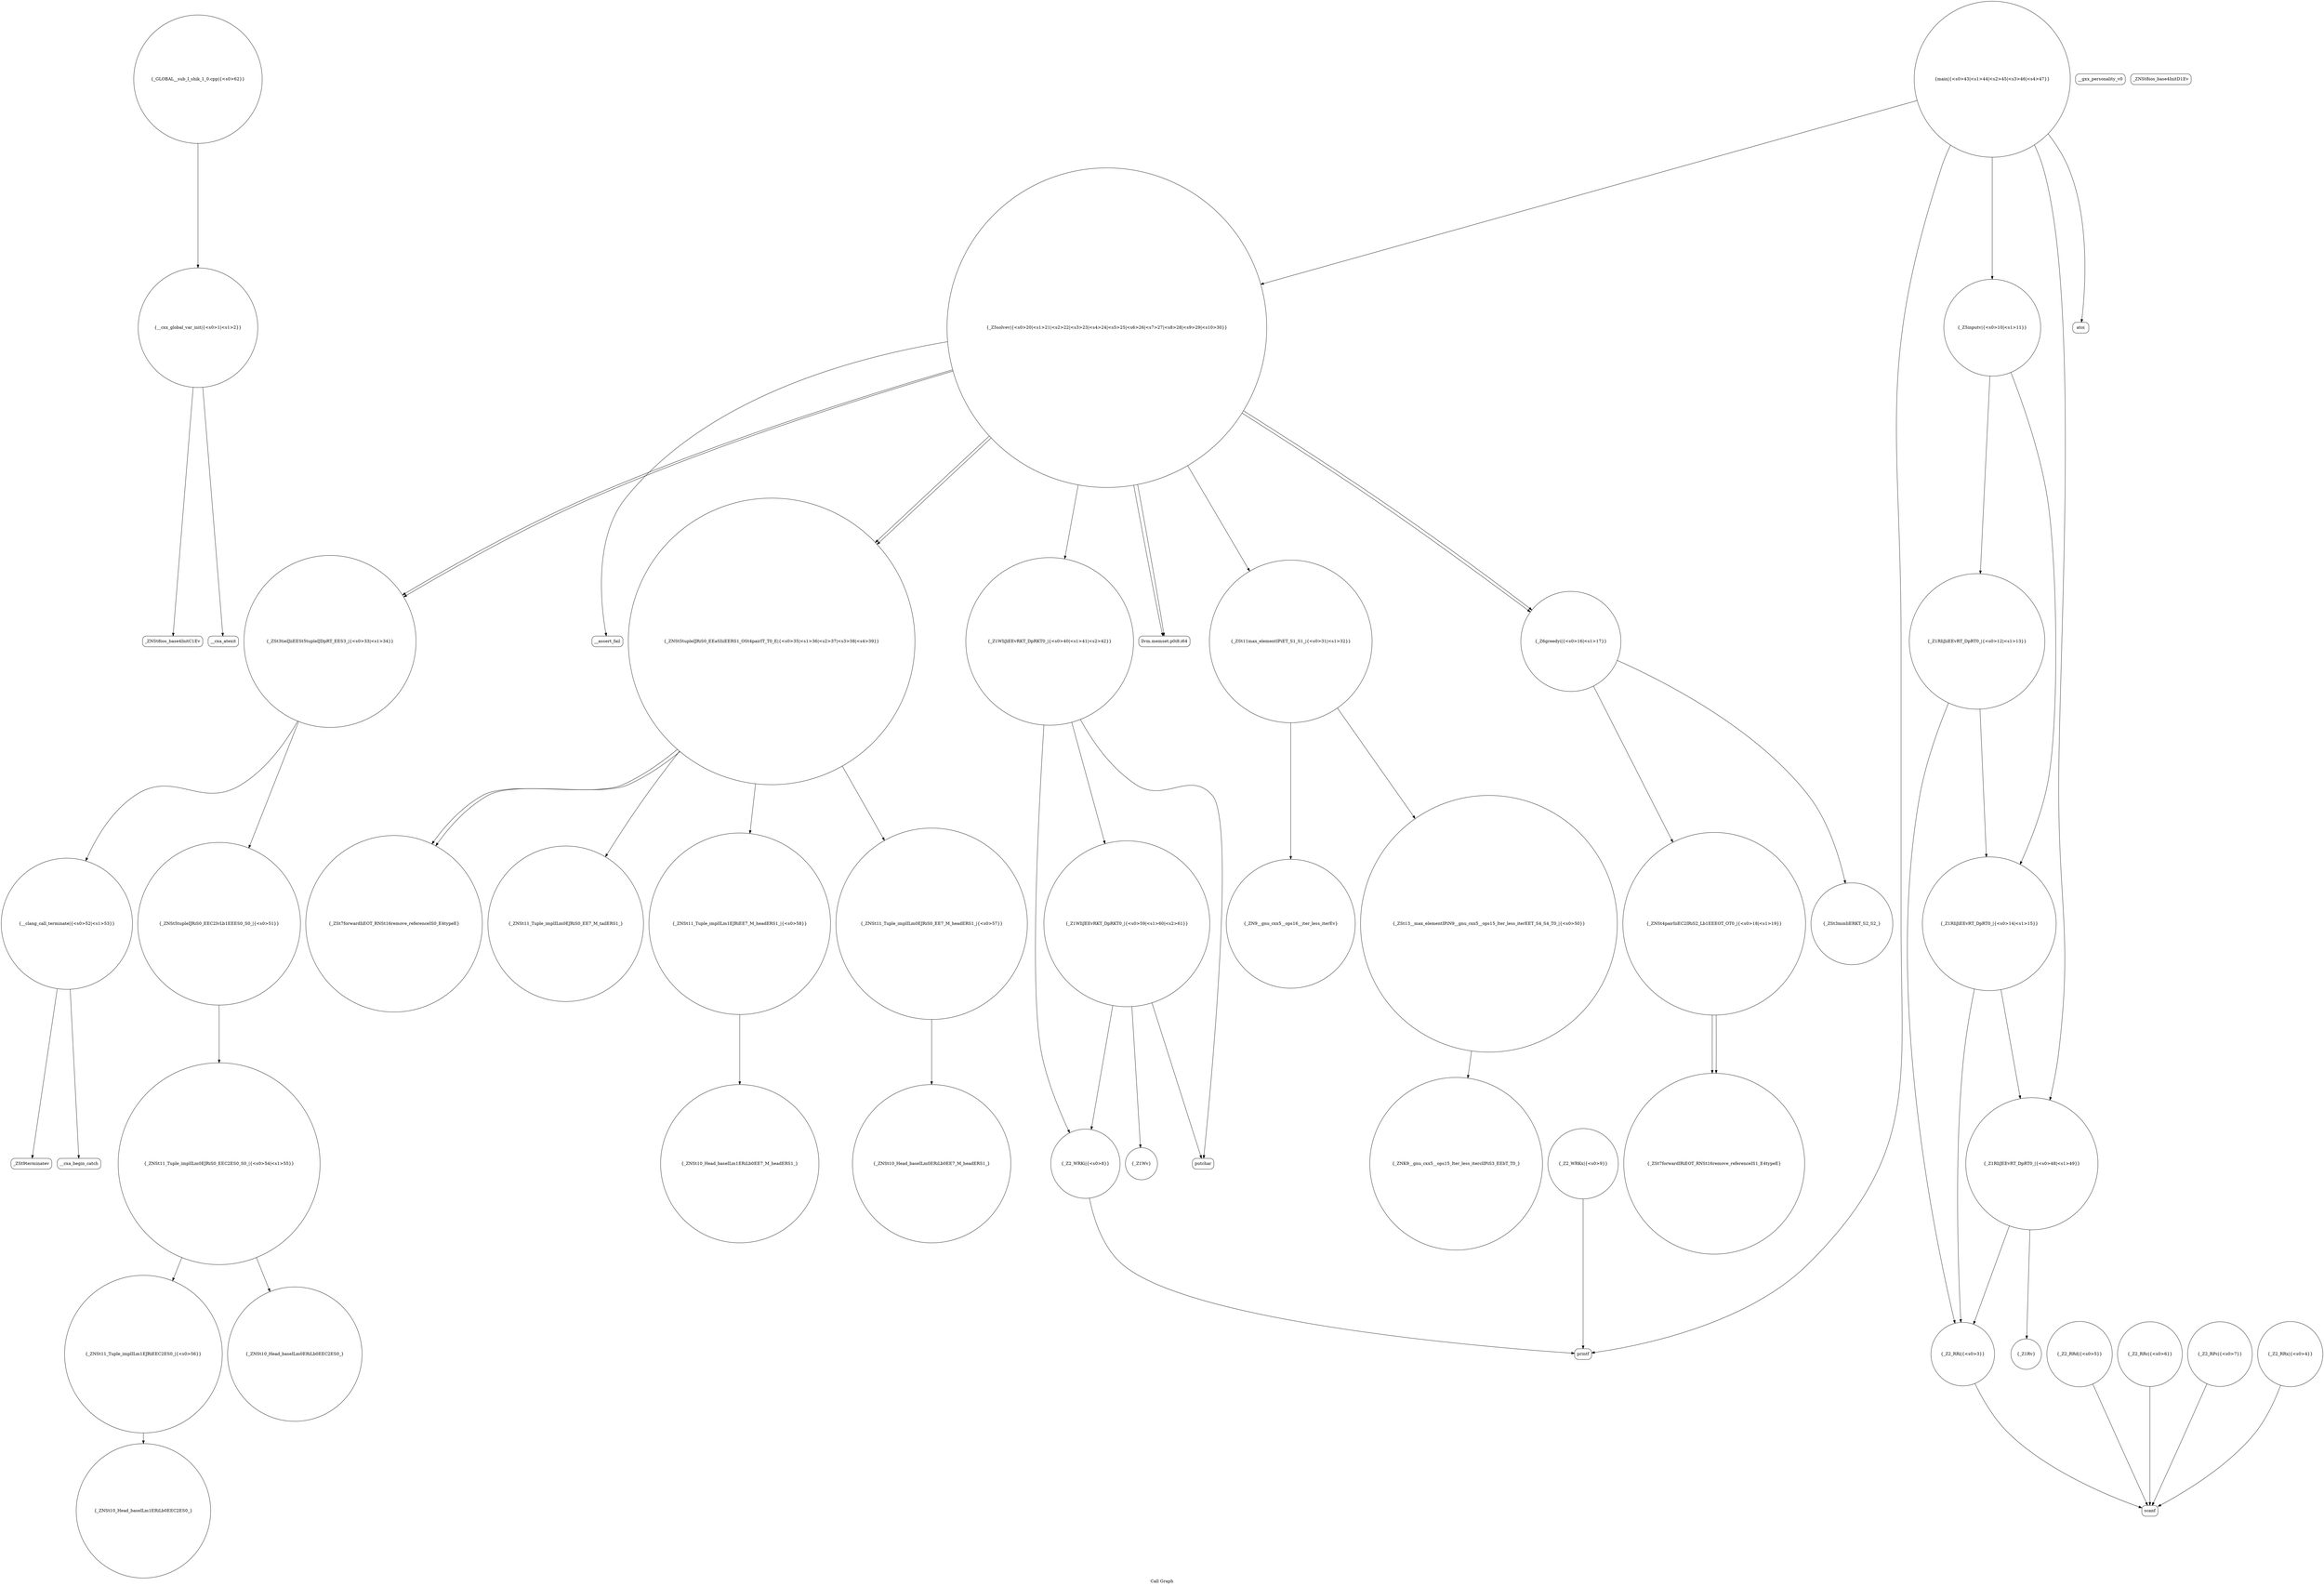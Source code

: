 digraph "Call Graph" {
	label="Call Graph";

	Node0x561f42b67f20 [shape=record,shape=circle,label="{__cxx_global_var_init|{<s0>1|<s1>2}}"];
	Node0x561f42b67f20:s0 -> Node0x561f42b67fa0[color=black];
	Node0x561f42b67f20:s1 -> Node0x561f42b680a0[color=black];
	Node0x561f42b695a0 [shape=record,shape=circle,label="{_ZNSt11_Tuple_implILm0EJRiS0_EE7_M_headERS1_|{<s0>57}}"];
	Node0x561f42b695a0:s0 -> Node0x561f42b6a740[color=black];
	Node0x561f42b682a0 [shape=record,shape=circle,label="{_Z2_RRd|{<s0>5}}"];
	Node0x561f42b682a0:s0 -> Node0x561f42b681a0[color=black];
	Node0x561f42b6a940 [shape=record,shape=circle,label="{_GLOBAL__sub_I_shik_1_0.cpp|{<s0>62}}"];
	Node0x561f42b6a940:s0 -> Node0x561f42b67f20[color=black];
	Node0x561f42b68620 [shape=record,shape=circle,label="{_Z1Wv}"];
	Node0x561f42b689a0 [shape=record,shape=circle,label="{_Z5solvev|{<s0>20|<s1>21|<s2>22|<s3>23|<s4>24|<s5>25|<s6>26|<s7>27|<s8>28|<s9>29|<s10>30}}"];
	Node0x561f42b689a0:s0 -> Node0x561f42b68a20[color=black];
	Node0x561f42b689a0:s1 -> Node0x561f42b68a20[color=black];
	Node0x561f42b689a0:s2 -> Node0x561f42b68aa0[color=black];
	Node0x561f42b689a0:s3 -> Node0x561f42b68820[color=black];
	Node0x561f42b689a0:s4 -> Node0x561f42b68b20[color=black];
	Node0x561f42b689a0:s5 -> Node0x561f42b68ba0[color=black];
	Node0x561f42b689a0:s6 -> Node0x561f42b68820[color=black];
	Node0x561f42b689a0:s7 -> Node0x561f42b68b20[color=black];
	Node0x561f42b689a0:s8 -> Node0x561f42b68ba0[color=black];
	Node0x561f42b689a0:s9 -> Node0x561f42b68c20[color=black];
	Node0x561f42b689a0:s10 -> Node0x561f42b68ca0[color=black];
	Node0x561f42b68d20 [shape=record,shape=circle,label="{main|{<s0>43|<s1>44|<s2>45|<s3>46|<s4>47}}"];
	Node0x561f42b68d20:s0 -> Node0x561f42b68da0[color=black];
	Node0x561f42b68d20:s1 -> Node0x561f42b686a0[color=black];
	Node0x561f42b68d20:s2 -> Node0x561f42b68e20[color=black];
	Node0x561f42b68d20:s3 -> Node0x561f42b68520[color=black];
	Node0x561f42b68d20:s4 -> Node0x561f42b689a0[color=black];
	Node0x561f42b690a0 [shape=record,shape=circle,label="{_ZNSt5tupleIJRiS0_EEC2IvLb1EEES0_S0_|{<s0>51}}"];
	Node0x561f42b690a0:s0 -> Node0x561f42b69320[color=black];
	Node0x561f42b69420 [shape=record,shape=circle,label="{_ZNSt10_Head_baseILm0ERiLb0EEC2ES0_}"];
	Node0x561f42b68120 [shape=record,shape=circle,label="{_Z2_RRi|{<s0>3}}"];
	Node0x561f42b68120:s0 -> Node0x561f42b681a0[color=black];
	Node0x561f42b6a7c0 [shape=record,shape=circle,label="{_ZNSt10_Head_baseILm1ERiLb0EE7_M_headERS1_}"];
	Node0x561f42b684a0 [shape=record,shape=circle,label="{_Z2_WRKi|{<s0>8}}"];
	Node0x561f42b684a0:s0 -> Node0x561f42b68520[color=black];
	Node0x561f42b68820 [shape=record,shape=circle,label="{_Z6greedyi|{<s0>16|<s1>17}}"];
	Node0x561f42b68820:s0 -> Node0x561f42b688a0[color=black];
	Node0x561f42b68820:s1 -> Node0x561f42b68920[color=black];
	Node0x561f42b68ba0 [shape=record,shape=circle,label="{_ZNSt5tupleIJRiS0_EEaSIiiEERS1_OSt4pairIT_T0_E|{<s0>35|<s1>36|<s2>37|<s3>38|<s4>39}}"];
	Node0x561f42b68ba0:s0 -> Node0x561f42b69520[color=black];
	Node0x561f42b68ba0:s1 -> Node0x561f42b695a0[color=black];
	Node0x561f42b68ba0:s2 -> Node0x561f42b69520[color=black];
	Node0x561f42b68ba0:s3 -> Node0x561f42b69620[color=black];
	Node0x561f42b68ba0:s4 -> Node0x561f42b696a0[color=black];
	Node0x561f42b68f20 [shape=record,shape=circle,label="{_ZSt13__max_elementIPiN9__gnu_cxx5__ops15_Iter_less_iterEET_S4_S4_T0_|{<s0>50}}"];
	Node0x561f42b68f20:s0 -> Node0x561f42b69020[color=black];
	Node0x561f42b692a0 [shape=record,shape=Mrecord,label="{_ZSt9terminatev}"];
	Node0x561f42b67fa0 [shape=record,shape=Mrecord,label="{_ZNSt8ios_base4InitC1Ev}"];
	Node0x561f42b69620 [shape=record,shape=circle,label="{_ZNSt11_Tuple_implILm0EJRiS0_EE7_M_tailERS1_}"];
	Node0x561f42b68320 [shape=record,shape=circle,label="{_Z2_RRc|{<s0>6}}"];
	Node0x561f42b68320:s0 -> Node0x561f42b681a0[color=black];
	Node0x561f42b686a0 [shape=record,shape=circle,label="{_Z5inputv|{<s0>10|<s1>11}}"];
	Node0x561f42b686a0:s0 -> Node0x561f42b68720[color=black];
	Node0x561f42b686a0:s1 -> Node0x561f42b687a0[color=black];
	Node0x561f42b68a20 [shape=record,shape=Mrecord,label="{llvm.memset.p0i8.i64}"];
	Node0x561f42b68da0 [shape=record,shape=circle,label="{_Z1RIiJEEvRT_DpRT0_|{<s0>48|<s1>49}}"];
	Node0x561f42b68da0:s0 -> Node0x561f42b68120[color=black];
	Node0x561f42b68da0:s1 -> Node0x561f42b68420[color=black];
	Node0x561f42b69120 [shape=record,shape=Mrecord,label="{__gxx_personality_v0}"];
	Node0x561f42b694a0 [shape=record,shape=circle,label="{_ZNSt10_Head_baseILm1ERiLb0EEC2ES0_}"];
	Node0x561f42b681a0 [shape=record,shape=Mrecord,label="{scanf}"];
	Node0x561f42b6a840 [shape=record,shape=Mrecord,label="{putchar}"];
	Node0x561f42b68520 [shape=record,shape=Mrecord,label="{printf}"];
	Node0x561f42b688a0 [shape=record,shape=circle,label="{_ZSt3minIiERKT_S2_S2_}"];
	Node0x561f42b68c20 [shape=record,shape=Mrecord,label="{__assert_fail}"];
	Node0x561f42b68fa0 [shape=record,shape=circle,label="{_ZN9__gnu_cxx5__ops16__iter_less_iterEv}"];
	Node0x561f42b69320 [shape=record,shape=circle,label="{_ZNSt11_Tuple_implILm0EJRiS0_EEC2ES0_S0_|{<s0>54|<s1>55}}"];
	Node0x561f42b69320:s0 -> Node0x561f42b693a0[color=black];
	Node0x561f42b69320:s1 -> Node0x561f42b69420[color=black];
	Node0x561f42b68020 [shape=record,shape=Mrecord,label="{_ZNSt8ios_base4InitD1Ev}"];
	Node0x561f42b696a0 [shape=record,shape=circle,label="{_ZNSt11_Tuple_implILm1EJRiEE7_M_headERS1_|{<s0>58}}"];
	Node0x561f42b696a0:s0 -> Node0x561f42b6a7c0[color=black];
	Node0x561f42b683a0 [shape=record,shape=circle,label="{_Z2_RPc|{<s0>7}}"];
	Node0x561f42b683a0:s0 -> Node0x561f42b681a0[color=black];
	Node0x561f42b68720 [shape=record,shape=circle,label="{_Z1RIiJiiEEvRT_DpRT0_|{<s0>12|<s1>13}}"];
	Node0x561f42b68720:s0 -> Node0x561f42b68120[color=black];
	Node0x561f42b68720:s1 -> Node0x561f42b687a0[color=black];
	Node0x561f42b68aa0 [shape=record,shape=circle,label="{_ZSt11max_elementIPiET_S1_S1_|{<s0>31|<s1>32}}"];
	Node0x561f42b68aa0:s0 -> Node0x561f42b68fa0[color=black];
	Node0x561f42b68aa0:s1 -> Node0x561f42b68f20[color=black];
	Node0x561f42b68e20 [shape=record,shape=Mrecord,label="{atoi}"];
	Node0x561f42b691a0 [shape=record,shape=circle,label="{__clang_call_terminate|{<s0>52|<s1>53}}"];
	Node0x561f42b691a0:s0 -> Node0x561f42b69220[color=black];
	Node0x561f42b691a0:s1 -> Node0x561f42b692a0[color=black];
	Node0x561f42b69520 [shape=record,shape=circle,label="{_ZSt7forwardIiEOT_RNSt16remove_referenceIS0_E4typeE}"];
	Node0x561f42b68220 [shape=record,shape=circle,label="{_Z2_RRx|{<s0>4}}"];
	Node0x561f42b68220:s0 -> Node0x561f42b681a0[color=black];
	Node0x561f42b6a8c0 [shape=record,shape=circle,label="{_Z1WIiJEEvRKT_DpRKT0_|{<s0>59|<s1>60|<s2>61}}"];
	Node0x561f42b6a8c0:s0 -> Node0x561f42b684a0[color=black];
	Node0x561f42b6a8c0:s1 -> Node0x561f42b6a840[color=black];
	Node0x561f42b6a8c0:s2 -> Node0x561f42b68620[color=black];
	Node0x561f42b685a0 [shape=record,shape=circle,label="{_Z2_WRKx|{<s0>9}}"];
	Node0x561f42b685a0:s0 -> Node0x561f42b68520[color=black];
	Node0x561f42b68920 [shape=record,shape=circle,label="{_ZNSt4pairIiiEC2IRiS2_Lb1EEEOT_OT0_|{<s0>18|<s1>19}}"];
	Node0x561f42b68920:s0 -> Node0x561f42b68ea0[color=black];
	Node0x561f42b68920:s1 -> Node0x561f42b68ea0[color=black];
	Node0x561f42b68ca0 [shape=record,shape=circle,label="{_Z1WIiJiEEvRKT_DpRKT0_|{<s0>40|<s1>41|<s2>42}}"];
	Node0x561f42b68ca0:s0 -> Node0x561f42b684a0[color=black];
	Node0x561f42b68ca0:s1 -> Node0x561f42b6a840[color=black];
	Node0x561f42b68ca0:s2 -> Node0x561f42b6a8c0[color=black];
	Node0x561f42b69020 [shape=record,shape=circle,label="{_ZNK9__gnu_cxx5__ops15_Iter_less_iterclIPiS3_EEbT_T0_}"];
	Node0x561f42b693a0 [shape=record,shape=circle,label="{_ZNSt11_Tuple_implILm1EJRiEEC2ES0_|{<s0>56}}"];
	Node0x561f42b693a0:s0 -> Node0x561f42b694a0[color=black];
	Node0x561f42b680a0 [shape=record,shape=Mrecord,label="{__cxa_atexit}"];
	Node0x561f42b6a740 [shape=record,shape=circle,label="{_ZNSt10_Head_baseILm0ERiLb0EE7_M_headERS1_}"];
	Node0x561f42b68420 [shape=record,shape=circle,label="{_Z1Rv}"];
	Node0x561f42b687a0 [shape=record,shape=circle,label="{_Z1RIiJiEEvRT_DpRT0_|{<s0>14|<s1>15}}"];
	Node0x561f42b687a0:s0 -> Node0x561f42b68120[color=black];
	Node0x561f42b687a0:s1 -> Node0x561f42b68da0[color=black];
	Node0x561f42b68b20 [shape=record,shape=circle,label="{_ZSt3tieIJiiEESt5tupleIJDpRT_EES3_|{<s0>33|<s1>34}}"];
	Node0x561f42b68b20:s0 -> Node0x561f42b690a0[color=black];
	Node0x561f42b68b20:s1 -> Node0x561f42b691a0[color=black];
	Node0x561f42b68ea0 [shape=record,shape=circle,label="{_ZSt7forwardIRiEOT_RNSt16remove_referenceIS1_E4typeE}"];
	Node0x561f42b69220 [shape=record,shape=Mrecord,label="{__cxa_begin_catch}"];
}
